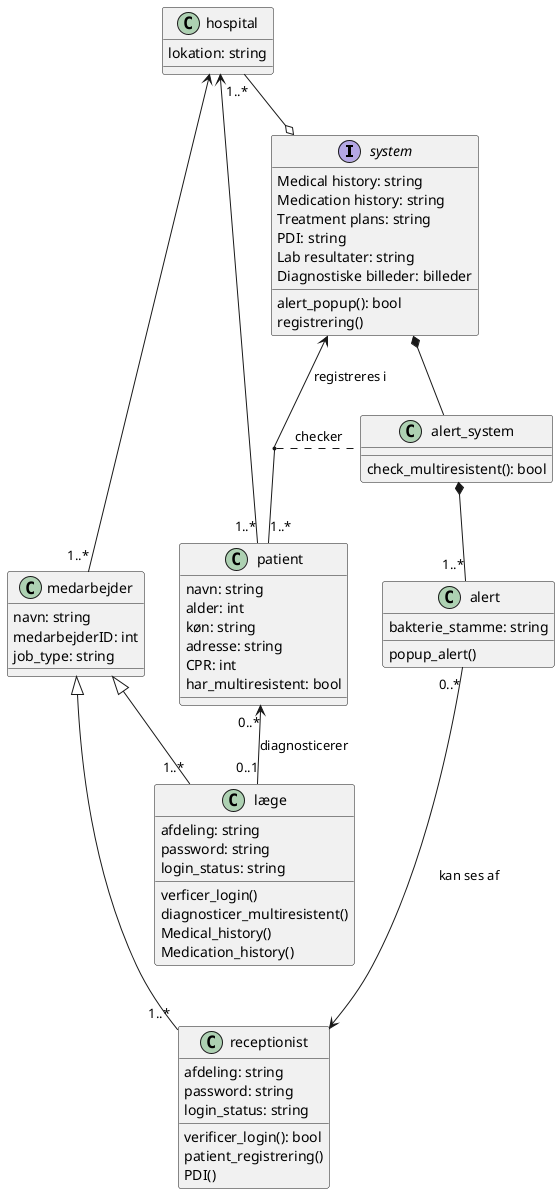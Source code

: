 @startuml

interface system{
Medical history: string
Medication history: string
Treatment plans: string
PDI: string
Lab resultater: string
Diagnostiske billeder: billeder
alert_popup(): bool
registrering()
}


hospital <- "1..*" patient
hospital <-- "1..*" medarbejder
hospital "1..*" --o system
medarbejder <|-- "1..*" receptionist
alert_system *-- "1..*" alert
system *- alert_system
system <-- "1..*" patient : registreres i
(system, patient) . alert_system : checker
alert "0..*" ---> receptionist : kan ses af
medarbejder <|-- "1..*" læge
patient "0..*" <-- "0..1"  læge : diagnosticerer

class læge{
afdeling: string
password: string
login_status: string
verficer_login()
diagnosticer_multiresistent()
Medical_history()
Medication_history()
}

class hospital{
lokation: string
}

class alert{
bakterie_stamme: string
popup_alert()
}

class alert_system{
check_multiresistent(): bool
}

class medarbejder{
navn: string
medarbejderID: int
job_type: string
}

class patient{
navn: string
alder: int
køn: string
adresse: string
CPR: int
har_multiresistent: bool
}

class receptionist{
afdeling: string
password: string
login_status: string
verificer_login(): bool
patient_registrering()
PDI()
}

@enduml
